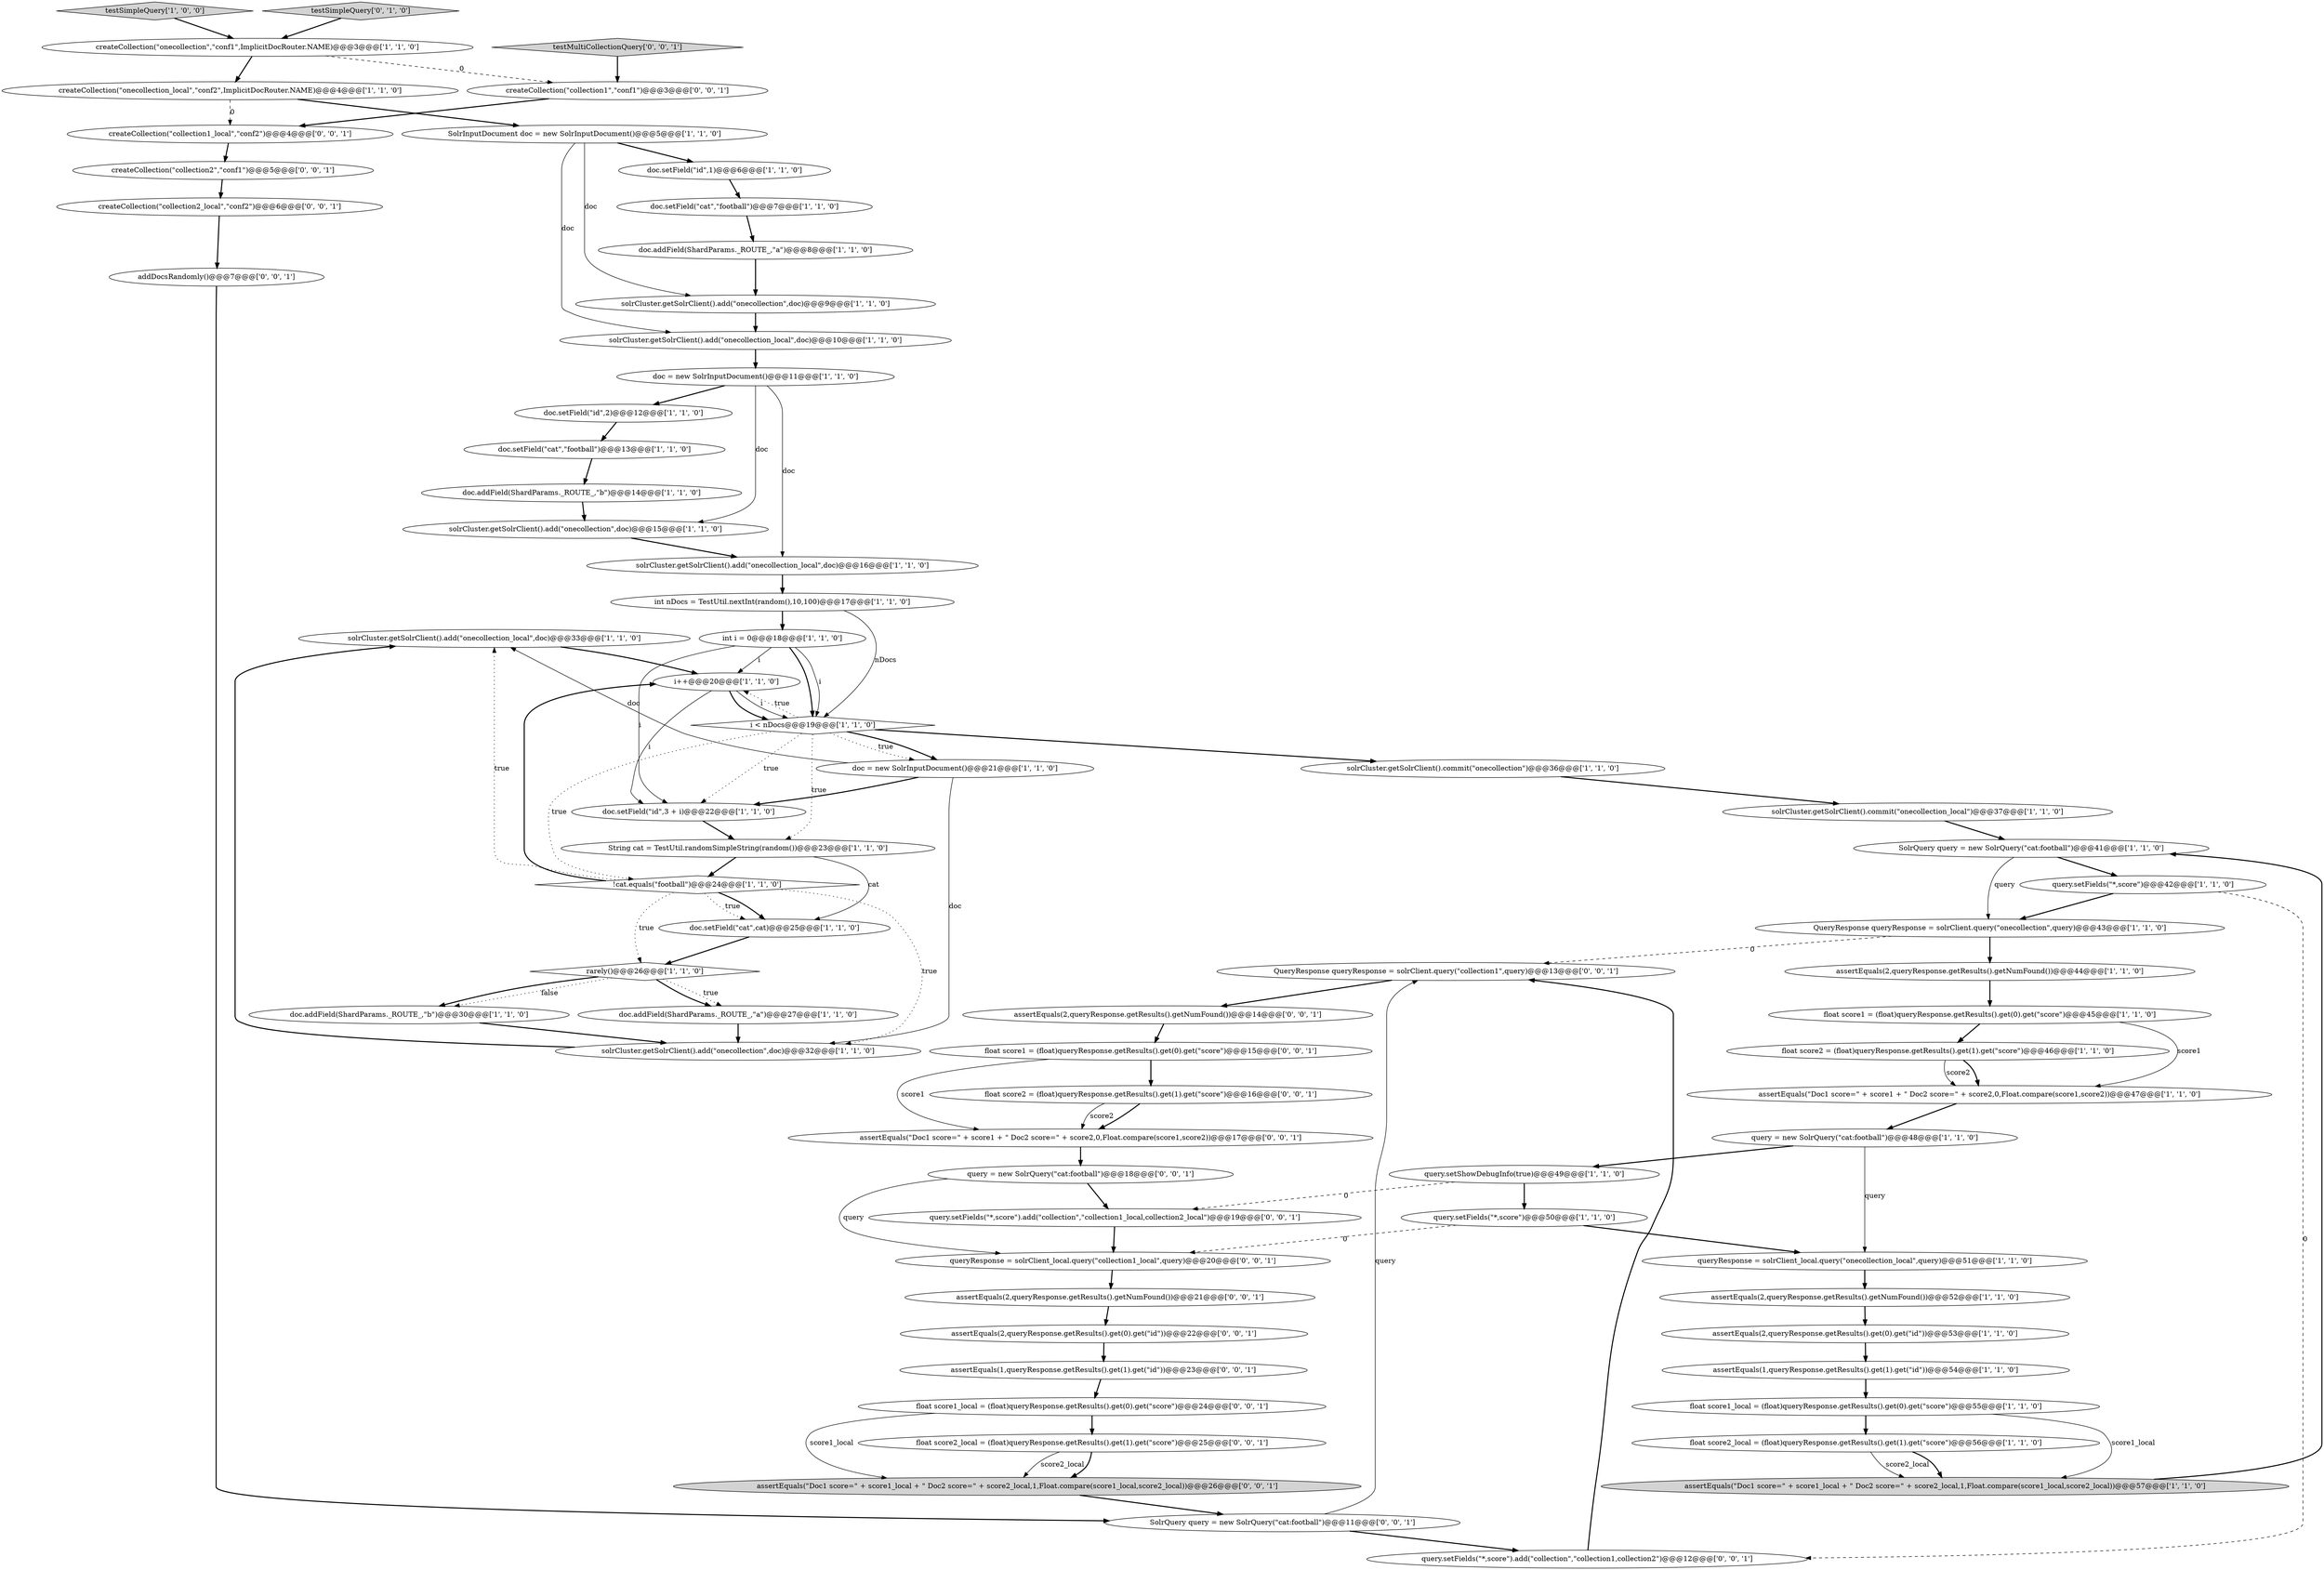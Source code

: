 digraph {
45 [style = filled, label = "solrCluster.getSolrClient().add(\"onecollection_local\",doc)@@@33@@@['1', '1', '0']", fillcolor = white, shape = ellipse image = "AAA0AAABBB1BBB"];
28 [style = filled, label = "SolrQuery query = new SolrQuery(\"cat:football\")@@@41@@@['1', '1', '0']", fillcolor = white, shape = ellipse image = "AAA0AAABBB1BBB"];
35 [style = filled, label = "assertEquals(\"Doc1 score=\" + score1 + \" Doc2 score=\" + score2,0,Float.compare(score1,score2))@@@47@@@['1', '1', '0']", fillcolor = white, shape = ellipse image = "AAA0AAABBB1BBB"];
14 [style = filled, label = "solrCluster.getSolrClient().add(\"onecollection_local\",doc)@@@10@@@['1', '1', '0']", fillcolor = white, shape = ellipse image = "AAA0AAABBB1BBB"];
59 [style = filled, label = "query = new SolrQuery(\"cat:football\")@@@18@@@['0', '0', '1']", fillcolor = white, shape = ellipse image = "AAA0AAABBB3BBB"];
62 [style = filled, label = "query.setFields(\"*,score\").add(\"collection\",\"collection1,collection2\")@@@12@@@['0', '0', '1']", fillcolor = white, shape = ellipse image = "AAA0AAABBB3BBB"];
22 [style = filled, label = "testSimpleQuery['1', '0', '0']", fillcolor = lightgray, shape = diamond image = "AAA0AAABBB1BBB"];
13 [style = filled, label = "assertEquals(1,queryResponse.getResults().get(1).get(\"id\"))@@@54@@@['1', '1', '0']", fillcolor = white, shape = ellipse image = "AAA0AAABBB1BBB"];
46 [style = filled, label = "SolrInputDocument doc = new SolrInputDocument()@@@5@@@['1', '1', '0']", fillcolor = white, shape = ellipse image = "AAA0AAABBB1BBB"];
34 [style = filled, label = "queryResponse = solrClient_local.query(\"onecollection_local\",query)@@@51@@@['1', '1', '0']", fillcolor = white, shape = ellipse image = "AAA0AAABBB1BBB"];
30 [style = filled, label = "query.setFields(\"*,score\")@@@50@@@['1', '1', '0']", fillcolor = white, shape = ellipse image = "AAA0AAABBB1BBB"];
7 [style = filled, label = "solrCluster.getSolrClient().add(\"onecollection\",doc)@@@9@@@['1', '1', '0']", fillcolor = white, shape = ellipse image = "AAA0AAABBB1BBB"];
47 [style = filled, label = "doc.setField(\"cat\",cat)@@@25@@@['1', '1', '0']", fillcolor = white, shape = ellipse image = "AAA0AAABBB1BBB"];
44 [style = filled, label = "doc.addField(ShardParams._ROUTE_,\"a\")@@@27@@@['1', '1', '0']", fillcolor = white, shape = ellipse image = "AAA0AAABBB1BBB"];
56 [style = filled, label = "assertEquals(2,queryResponse.getResults().getNumFound())@@@21@@@['0', '0', '1']", fillcolor = white, shape = ellipse image = "AAA0AAABBB3BBB"];
63 [style = filled, label = "QueryResponse queryResponse = solrClient.query(\"collection1\",query)@@@13@@@['0', '0', '1']", fillcolor = white, shape = ellipse image = "AAA0AAABBB3BBB"];
2 [style = filled, label = "QueryResponse queryResponse = solrClient.query(\"onecollection\",query)@@@43@@@['1', '1', '0']", fillcolor = white, shape = ellipse image = "AAA0AAABBB1BBB"];
27 [style = filled, label = "query.setShowDebugInfo(true)@@@49@@@['1', '1', '0']", fillcolor = white, shape = ellipse image = "AAA0AAABBB1BBB"];
12 [style = filled, label = "float score2 = (float)queryResponse.getResults().get(1).get(\"score\")@@@46@@@['1', '1', '0']", fillcolor = white, shape = ellipse image = "AAA0AAABBB1BBB"];
36 [style = filled, label = "doc.setField(\"cat\",\"football\")@@@7@@@['1', '1', '0']", fillcolor = white, shape = ellipse image = "AAA0AAABBB1BBB"];
53 [style = filled, label = "assertEquals(1,queryResponse.getResults().get(1).get(\"id\"))@@@23@@@['0', '0', '1']", fillcolor = white, shape = ellipse image = "AAA0AAABBB3BBB"];
20 [style = filled, label = "query.setFields(\"*,score\")@@@42@@@['1', '1', '0']", fillcolor = white, shape = ellipse image = "AAA0AAABBB1BBB"];
70 [style = filled, label = "createCollection(\"collection1\",\"conf1\")@@@3@@@['0', '0', '1']", fillcolor = white, shape = ellipse image = "AAA0AAABBB3BBB"];
10 [style = filled, label = "rarely()@@@26@@@['1', '1', '0']", fillcolor = white, shape = diamond image = "AAA0AAABBB1BBB"];
69 [style = filled, label = "SolrQuery query = new SolrQuery(\"cat:football\")@@@11@@@['0', '0', '1']", fillcolor = white, shape = ellipse image = "AAA0AAABBB3BBB"];
18 [style = filled, label = "assertEquals(2,queryResponse.getResults().getNumFound())@@@44@@@['1', '1', '0']", fillcolor = white, shape = ellipse image = "AAA0AAABBB1BBB"];
16 [style = filled, label = "i++@@@20@@@['1', '1', '0']", fillcolor = white, shape = ellipse image = "AAA0AAABBB1BBB"];
43 [style = filled, label = "doc.setField(\"id\",1)@@@6@@@['1', '1', '0']", fillcolor = white, shape = ellipse image = "AAA0AAABBB1BBB"];
50 [style = filled, label = "assertEquals(2,queryResponse.getResults().get(0).get(\"id\"))@@@22@@@['0', '0', '1']", fillcolor = white, shape = ellipse image = "AAA0AAABBB3BBB"];
42 [style = filled, label = "createCollection(\"onecollection\",\"conf1\",ImplicitDocRouter.NAME)@@@3@@@['1', '1', '0']", fillcolor = white, shape = ellipse image = "AAA0AAABBB1BBB"];
5 [style = filled, label = "i < nDocs@@@19@@@['1', '1', '0']", fillcolor = white, shape = diamond image = "AAA0AAABBB1BBB"];
33 [style = filled, label = "String cat = TestUtil.randomSimpleString(random())@@@23@@@['1', '1', '0']", fillcolor = white, shape = ellipse image = "AAA0AAABBB1BBB"];
64 [style = filled, label = "testMultiCollectionQuery['0', '0', '1']", fillcolor = lightgray, shape = diamond image = "AAA0AAABBB3BBB"];
31 [style = filled, label = "doc = new SolrInputDocument()@@@11@@@['1', '1', '0']", fillcolor = white, shape = ellipse image = "AAA0AAABBB1BBB"];
48 [style = filled, label = "testSimpleQuery['0', '1', '0']", fillcolor = lightgray, shape = diamond image = "AAA0AAABBB2BBB"];
57 [style = filled, label = "assertEquals(\"Doc1 score=\" + score1_local + \" Doc2 score=\" + score2_local,1,Float.compare(score1_local,score2_local))@@@26@@@['0', '0', '1']", fillcolor = lightgray, shape = ellipse image = "AAA0AAABBB3BBB"];
0 [style = filled, label = "float score1_local = (float)queryResponse.getResults().get(0).get(\"score\")@@@55@@@['1', '1', '0']", fillcolor = white, shape = ellipse image = "AAA0AAABBB1BBB"];
21 [style = filled, label = "doc.setField(\"id\",2)@@@12@@@['1', '1', '0']", fillcolor = white, shape = ellipse image = "AAA0AAABBB1BBB"];
66 [style = filled, label = "assertEquals(\"Doc1 score=\" + score1 + \" Doc2 score=\" + score2,0,Float.compare(score1,score2))@@@17@@@['0', '0', '1']", fillcolor = white, shape = ellipse image = "AAA0AAABBB3BBB"];
60 [style = filled, label = "assertEquals(2,queryResponse.getResults().getNumFound())@@@14@@@['0', '0', '1']", fillcolor = white, shape = ellipse image = "AAA0AAABBB3BBB"];
3 [style = filled, label = "createCollection(\"onecollection_local\",\"conf2\",ImplicitDocRouter.NAME)@@@4@@@['1', '1', '0']", fillcolor = white, shape = ellipse image = "AAA0AAABBB1BBB"];
51 [style = filled, label = "float score1 = (float)queryResponse.getResults().get(0).get(\"score\")@@@15@@@['0', '0', '1']", fillcolor = white, shape = ellipse image = "AAA0AAABBB3BBB"];
65 [style = filled, label = "createCollection(\"collection2\",\"conf1\")@@@5@@@['0', '0', '1']", fillcolor = white, shape = ellipse image = "AAA0AAABBB3BBB"];
17 [style = filled, label = "doc.setField(\"cat\",\"football\")@@@13@@@['1', '1', '0']", fillcolor = white, shape = ellipse image = "AAA0AAABBB1BBB"];
25 [style = filled, label = "float score2_local = (float)queryResponse.getResults().get(1).get(\"score\")@@@56@@@['1', '1', '0']", fillcolor = white, shape = ellipse image = "AAA0AAABBB1BBB"];
8 [style = filled, label = "solrCluster.getSolrClient().add(\"onecollection\",doc)@@@15@@@['1', '1', '0']", fillcolor = white, shape = ellipse image = "AAA0AAABBB1BBB"];
32 [style = filled, label = "doc = new SolrInputDocument()@@@21@@@['1', '1', '0']", fillcolor = white, shape = ellipse image = "AAA0AAABBB1BBB"];
68 [style = filled, label = "float score2_local = (float)queryResponse.getResults().get(1).get(\"score\")@@@25@@@['0', '0', '1']", fillcolor = white, shape = ellipse image = "AAA0AAABBB3BBB"];
23 [style = filled, label = "doc.addField(ShardParams._ROUTE_,\"b\")@@@14@@@['1', '1', '0']", fillcolor = white, shape = ellipse image = "AAA0AAABBB1BBB"];
39 [style = filled, label = "solrCluster.getSolrClient().add(\"onecollection\",doc)@@@32@@@['1', '1', '0']", fillcolor = white, shape = ellipse image = "AAA0AAABBB1BBB"];
26 [style = filled, label = "int i = 0@@@18@@@['1', '1', '0']", fillcolor = white, shape = ellipse image = "AAA0AAABBB1BBB"];
67 [style = filled, label = "createCollection(\"collection1_local\",\"conf2\")@@@4@@@['0', '0', '1']", fillcolor = white, shape = ellipse image = "AAA0AAABBB3BBB"];
40 [style = filled, label = "assertEquals(2,queryResponse.getResults().getNumFound())@@@52@@@['1', '1', '0']", fillcolor = white, shape = ellipse image = "AAA0AAABBB1BBB"];
54 [style = filled, label = "float score1_local = (float)queryResponse.getResults().get(0).get(\"score\")@@@24@@@['0', '0', '1']", fillcolor = white, shape = ellipse image = "AAA0AAABBB3BBB"];
61 [style = filled, label = "createCollection(\"collection2_local\",\"conf2\")@@@6@@@['0', '0', '1']", fillcolor = white, shape = ellipse image = "AAA0AAABBB3BBB"];
9 [style = filled, label = "doc.addField(ShardParams._ROUTE_,\"b\")@@@30@@@['1', '1', '0']", fillcolor = white, shape = ellipse image = "AAA0AAABBB1BBB"];
11 [style = filled, label = "assertEquals(2,queryResponse.getResults().get(0).get(\"id\"))@@@53@@@['1', '1', '0']", fillcolor = white, shape = ellipse image = "AAA0AAABBB1BBB"];
49 [style = filled, label = "query.setFields(\"*,score\").add(\"collection\",\"collection1_local,collection2_local\")@@@19@@@['0', '0', '1']", fillcolor = white, shape = ellipse image = "AAA0AAABBB3BBB"];
38 [style = filled, label = "int nDocs = TestUtil.nextInt(random(),10,100)@@@17@@@['1', '1', '0']", fillcolor = white, shape = ellipse image = "AAA0AAABBB1BBB"];
41 [style = filled, label = "!cat.equals(\"football\")@@@24@@@['1', '1', '0']", fillcolor = white, shape = diamond image = "AAA0AAABBB1BBB"];
15 [style = filled, label = "solrCluster.getSolrClient().add(\"onecollection_local\",doc)@@@16@@@['1', '1', '0']", fillcolor = white, shape = ellipse image = "AAA0AAABBB1BBB"];
1 [style = filled, label = "doc.setField(\"id\",3 + i)@@@22@@@['1', '1', '0']", fillcolor = white, shape = ellipse image = "AAA0AAABBB1BBB"];
52 [style = filled, label = "addDocsRandomly()@@@7@@@['0', '0', '1']", fillcolor = white, shape = ellipse image = "AAA0AAABBB3BBB"];
37 [style = filled, label = "float score1 = (float)queryResponse.getResults().get(0).get(\"score\")@@@45@@@['1', '1', '0']", fillcolor = white, shape = ellipse image = "AAA0AAABBB1BBB"];
29 [style = filled, label = "doc.addField(ShardParams._ROUTE_,\"a\")@@@8@@@['1', '1', '0']", fillcolor = white, shape = ellipse image = "AAA0AAABBB1BBB"];
58 [style = filled, label = "queryResponse = solrClient_local.query(\"collection1_local\",query)@@@20@@@['0', '0', '1']", fillcolor = white, shape = ellipse image = "AAA0AAABBB3BBB"];
4 [style = filled, label = "query = new SolrQuery(\"cat:football\")@@@48@@@['1', '1', '0']", fillcolor = white, shape = ellipse image = "AAA0AAABBB1BBB"];
19 [style = filled, label = "assertEquals(\"Doc1 score=\" + score1_local + \" Doc2 score=\" + score2_local,1,Float.compare(score1_local,score2_local))@@@57@@@['1', '1', '0']", fillcolor = lightgray, shape = ellipse image = "AAA0AAABBB1BBB"];
24 [style = filled, label = "solrCluster.getSolrClient().commit(\"onecollection_local\")@@@37@@@['1', '1', '0']", fillcolor = white, shape = ellipse image = "AAA0AAABBB1BBB"];
55 [style = filled, label = "float score2 = (float)queryResponse.getResults().get(1).get(\"score\")@@@16@@@['0', '0', '1']", fillcolor = white, shape = ellipse image = "AAA0AAABBB3BBB"];
6 [style = filled, label = "solrCluster.getSolrClient().commit(\"onecollection\")@@@36@@@['1', '1', '0']", fillcolor = white, shape = ellipse image = "AAA0AAABBB1BBB"];
70->67 [style = bold, label=""];
10->44 [style = dotted, label="true"];
59->49 [style = bold, label=""];
28->20 [style = bold, label=""];
54->68 [style = bold, label=""];
36->29 [style = bold, label=""];
32->39 [style = solid, label="doc"];
5->32 [style = dotted, label="true"];
4->34 [style = solid, label="query"];
5->1 [style = dotted, label="true"];
38->5 [style = solid, label="nDocs"];
31->21 [style = bold, label=""];
47->10 [style = bold, label=""];
26->1 [style = solid, label="i"];
53->54 [style = bold, label=""];
25->19 [style = solid, label="score2_local"];
7->14 [style = bold, label=""];
31->8 [style = solid, label="doc"];
1->33 [style = bold, label=""];
40->11 [style = bold, label=""];
0->25 [style = bold, label=""];
11->13 [style = bold, label=""];
52->69 [style = bold, label=""];
25->19 [style = bold, label=""];
41->10 [style = dotted, label="true"];
42->3 [style = bold, label=""];
38->26 [style = bold, label=""];
19->28 [style = bold, label=""];
33->47 [style = solid, label="cat"];
60->51 [style = bold, label=""];
24->28 [style = bold, label=""];
3->46 [style = bold, label=""];
15->38 [style = bold, label=""];
32->45 [style = solid, label="doc"];
9->39 [style = bold, label=""];
49->58 [style = bold, label=""];
27->30 [style = bold, label=""];
61->52 [style = bold, label=""];
2->18 [style = bold, label=""];
33->41 [style = bold, label=""];
39->45 [style = bold, label=""];
54->57 [style = solid, label="score1_local"];
30->34 [style = bold, label=""];
5->33 [style = dotted, label="true"];
3->67 [style = dashed, label="0"];
12->35 [style = bold, label=""];
23->8 [style = bold, label=""];
58->56 [style = bold, label=""];
69->62 [style = bold, label=""];
5->6 [style = bold, label=""];
10->44 [style = bold, label=""];
16->1 [style = solid, label="i"];
31->15 [style = solid, label="doc"];
56->50 [style = bold, label=""];
0->19 [style = solid, label="score1_local"];
10->9 [style = dotted, label="false"];
65->61 [style = bold, label=""];
26->16 [style = solid, label="i"];
55->66 [style = bold, label=""];
57->69 [style = bold, label=""];
13->0 [style = bold, label=""];
22->42 [style = bold, label=""];
18->37 [style = bold, label=""];
46->43 [style = bold, label=""];
59->58 [style = solid, label="query"];
8->15 [style = bold, label=""];
34->40 [style = bold, label=""];
20->62 [style = dashed, label="0"];
55->66 [style = solid, label="score2"];
5->41 [style = dotted, label="true"];
43->36 [style = bold, label=""];
45->16 [style = bold, label=""];
6->24 [style = bold, label=""];
17->23 [style = bold, label=""];
37->12 [style = bold, label=""];
5->32 [style = bold, label=""];
63->60 [style = bold, label=""];
32->1 [style = bold, label=""];
14->31 [style = bold, label=""];
5->16 [style = dotted, label="true"];
41->47 [style = dotted, label="true"];
16->5 [style = bold, label=""];
41->16 [style = bold, label=""];
28->2 [style = solid, label="query"];
10->9 [style = bold, label=""];
46->7 [style = solid, label="doc"];
41->47 [style = bold, label=""];
68->57 [style = solid, label="score2_local"];
2->63 [style = dashed, label="0"];
42->70 [style = dashed, label="0"];
51->66 [style = solid, label="score1"];
27->49 [style = dashed, label="0"];
26->5 [style = bold, label=""];
62->63 [style = bold, label=""];
41->39 [style = dotted, label="true"];
44->39 [style = bold, label=""];
48->42 [style = bold, label=""];
67->65 [style = bold, label=""];
35->4 [style = bold, label=""];
37->35 [style = solid, label="score1"];
41->45 [style = dotted, label="true"];
46->14 [style = solid, label="doc"];
68->57 [style = bold, label=""];
20->2 [style = bold, label=""];
69->63 [style = solid, label="query"];
16->5 [style = solid, label="i"];
26->5 [style = solid, label="i"];
51->55 [style = bold, label=""];
30->58 [style = dashed, label="0"];
4->27 [style = bold, label=""];
29->7 [style = bold, label=""];
12->35 [style = solid, label="score2"];
66->59 [style = bold, label=""];
21->17 [style = bold, label=""];
50->53 [style = bold, label=""];
64->70 [style = bold, label=""];
}
